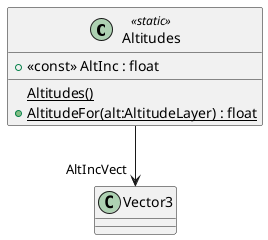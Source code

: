 @startuml
class Altitudes <<static>> {
    + <<const>> AltInc : float
    {static} Altitudes()
    + {static} AltitudeFor(alt:AltitudeLayer) : float
}
Altitudes --> "AltIncVect" Vector3
@enduml
